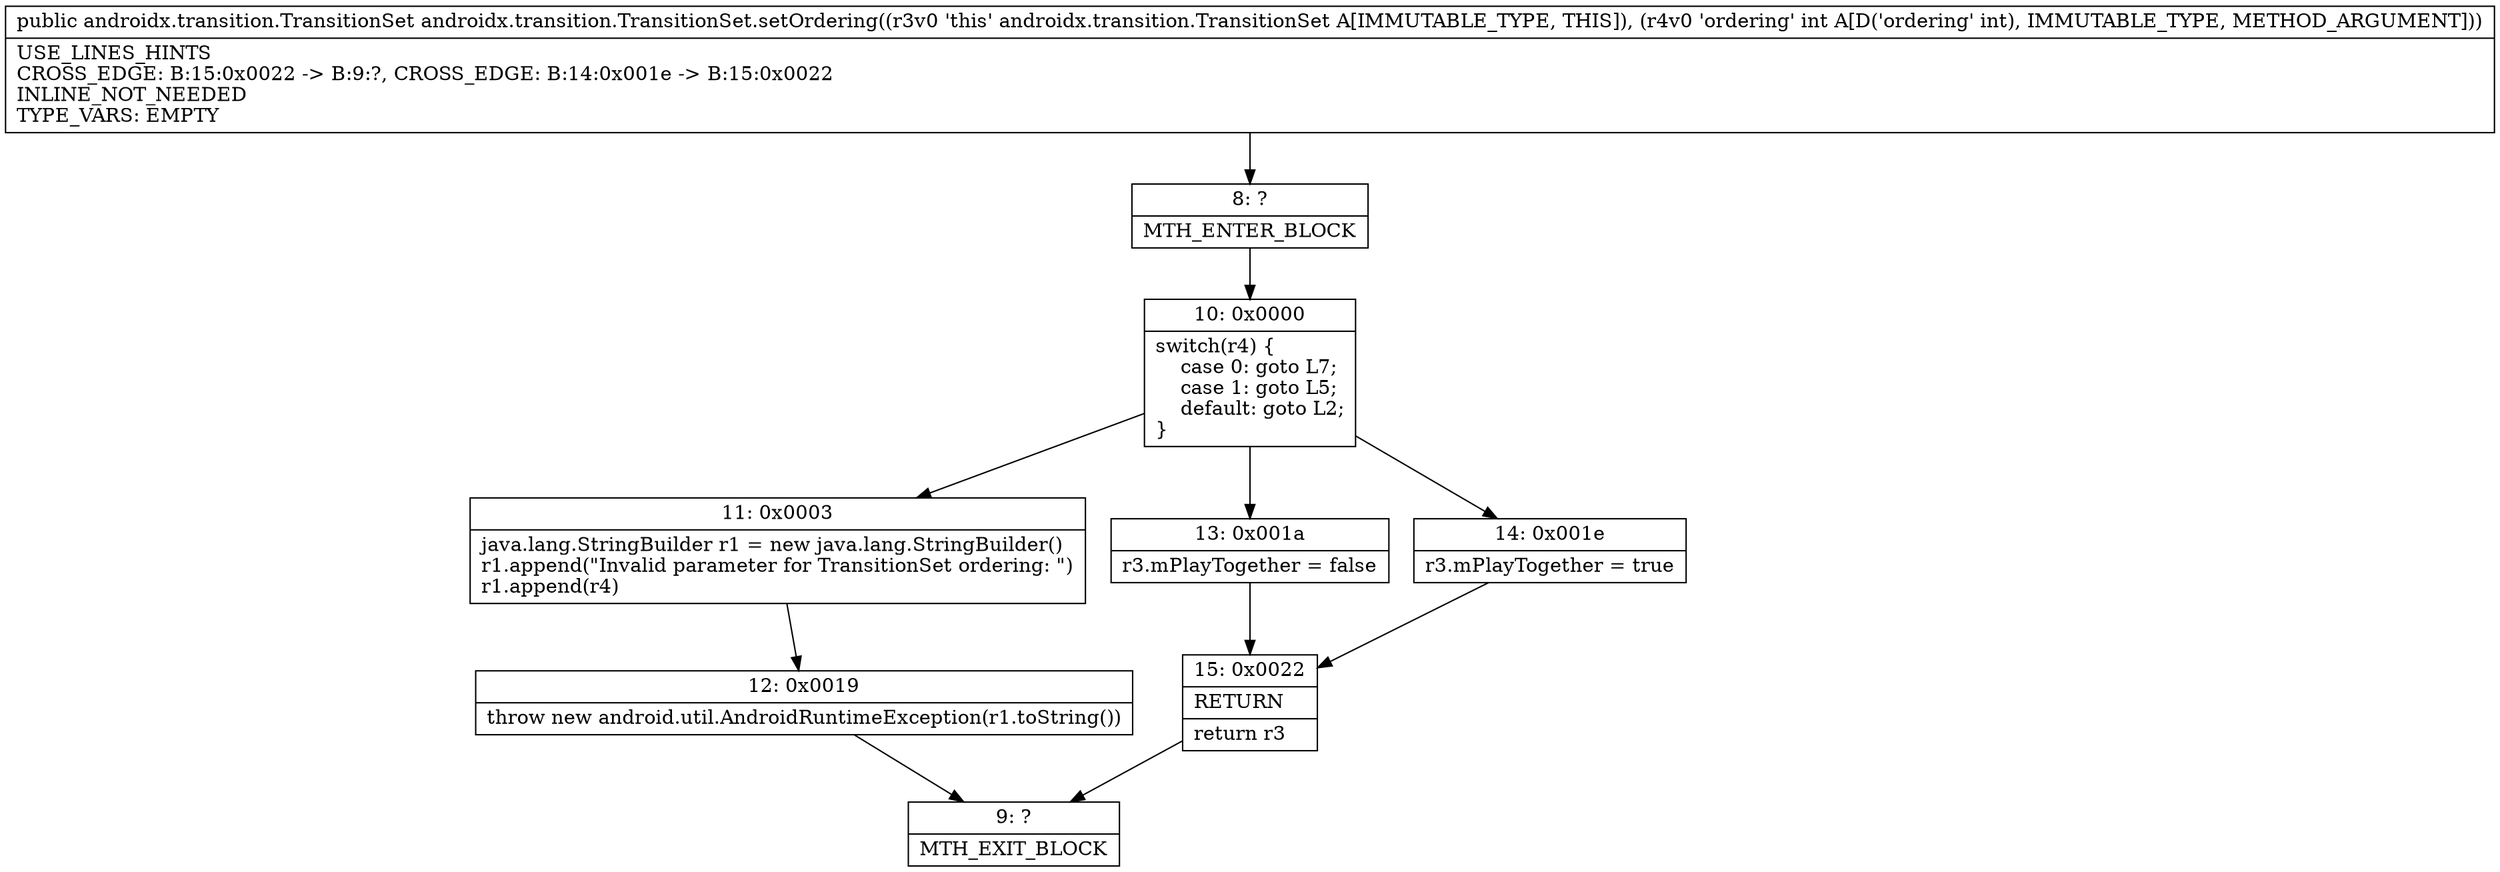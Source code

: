 digraph "CFG forandroidx.transition.TransitionSet.setOrdering(I)Landroidx\/transition\/TransitionSet;" {
Node_8 [shape=record,label="{8\:\ ?|MTH_ENTER_BLOCK\l}"];
Node_10 [shape=record,label="{10\:\ 0x0000|switch(r4) \{\l    case 0: goto L7;\l    case 1: goto L5;\l    default: goto L2;\l\}\l}"];
Node_11 [shape=record,label="{11\:\ 0x0003|java.lang.StringBuilder r1 = new java.lang.StringBuilder()\lr1.append(\"Invalid parameter for TransitionSet ordering: \")\lr1.append(r4)\l}"];
Node_12 [shape=record,label="{12\:\ 0x0019|throw new android.util.AndroidRuntimeException(r1.toString())\l}"];
Node_9 [shape=record,label="{9\:\ ?|MTH_EXIT_BLOCK\l}"];
Node_13 [shape=record,label="{13\:\ 0x001a|r3.mPlayTogether = false\l}"];
Node_15 [shape=record,label="{15\:\ 0x0022|RETURN\l|return r3\l}"];
Node_14 [shape=record,label="{14\:\ 0x001e|r3.mPlayTogether = true\l}"];
MethodNode[shape=record,label="{public androidx.transition.TransitionSet androidx.transition.TransitionSet.setOrdering((r3v0 'this' androidx.transition.TransitionSet A[IMMUTABLE_TYPE, THIS]), (r4v0 'ordering' int A[D('ordering' int), IMMUTABLE_TYPE, METHOD_ARGUMENT]))  | USE_LINES_HINTS\lCROSS_EDGE: B:15:0x0022 \-\> B:9:?, CROSS_EDGE: B:14:0x001e \-\> B:15:0x0022\lINLINE_NOT_NEEDED\lTYPE_VARS: EMPTY\l}"];
MethodNode -> Node_8;Node_8 -> Node_10;
Node_10 -> Node_11;
Node_10 -> Node_13;
Node_10 -> Node_14;
Node_11 -> Node_12;
Node_12 -> Node_9;
Node_13 -> Node_15;
Node_15 -> Node_9;
Node_14 -> Node_15;
}

